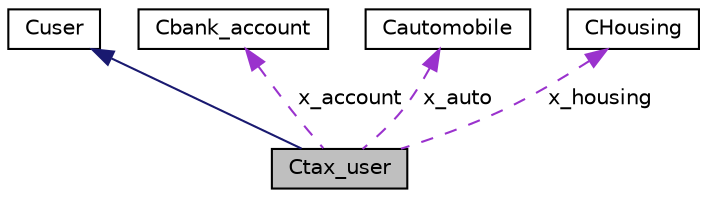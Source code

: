 digraph "Ctax_user"
{
  edge [fontname="Helvetica",fontsize="10",labelfontname="Helvetica",labelfontsize="10"];
  node [fontname="Helvetica",fontsize="10",shape=record];
  Node1 [label="Ctax_user",height=0.2,width=0.4,color="black", fillcolor="grey75", style="filled" fontcolor="black"];
  Node2 -> Node1 [dir="back",color="midnightblue",fontsize="10",style="solid",fontname="Helvetica"];
  Node2 [label="Cuser",height=0.2,width=0.4,color="black", fillcolor="white", style="filled",URL="$class_cuser.html",tooltip="User object implementation. "];
  Node3 -> Node1 [dir="back",color="darkorchid3",fontsize="10",style="dashed",label=" x_account" ,fontname="Helvetica"];
  Node3 [label="Cbank_account",height=0.2,width=0.4,color="black", fillcolor="white", style="filled",URL="$class_cbank__account.html",tooltip="Bank object implementation. "];
  Node4 -> Node1 [dir="back",color="darkorchid3",fontsize="10",style="dashed",label=" x_auto" ,fontname="Helvetica"];
  Node4 [label="Cautomobile",height=0.2,width=0.4,color="black", fillcolor="white", style="filled",URL="$class_cautomobile.html",tooltip="Automobile object implementation. "];
  Node5 -> Node1 [dir="back",color="darkorchid3",fontsize="10",style="dashed",label=" x_housing" ,fontname="Helvetica"];
  Node5 [label="CHousing",height=0.2,width=0.4,color="black", fillcolor="white", style="filled",URL="$class_c_housing.html",tooltip="Housing object implementation. "];
}

